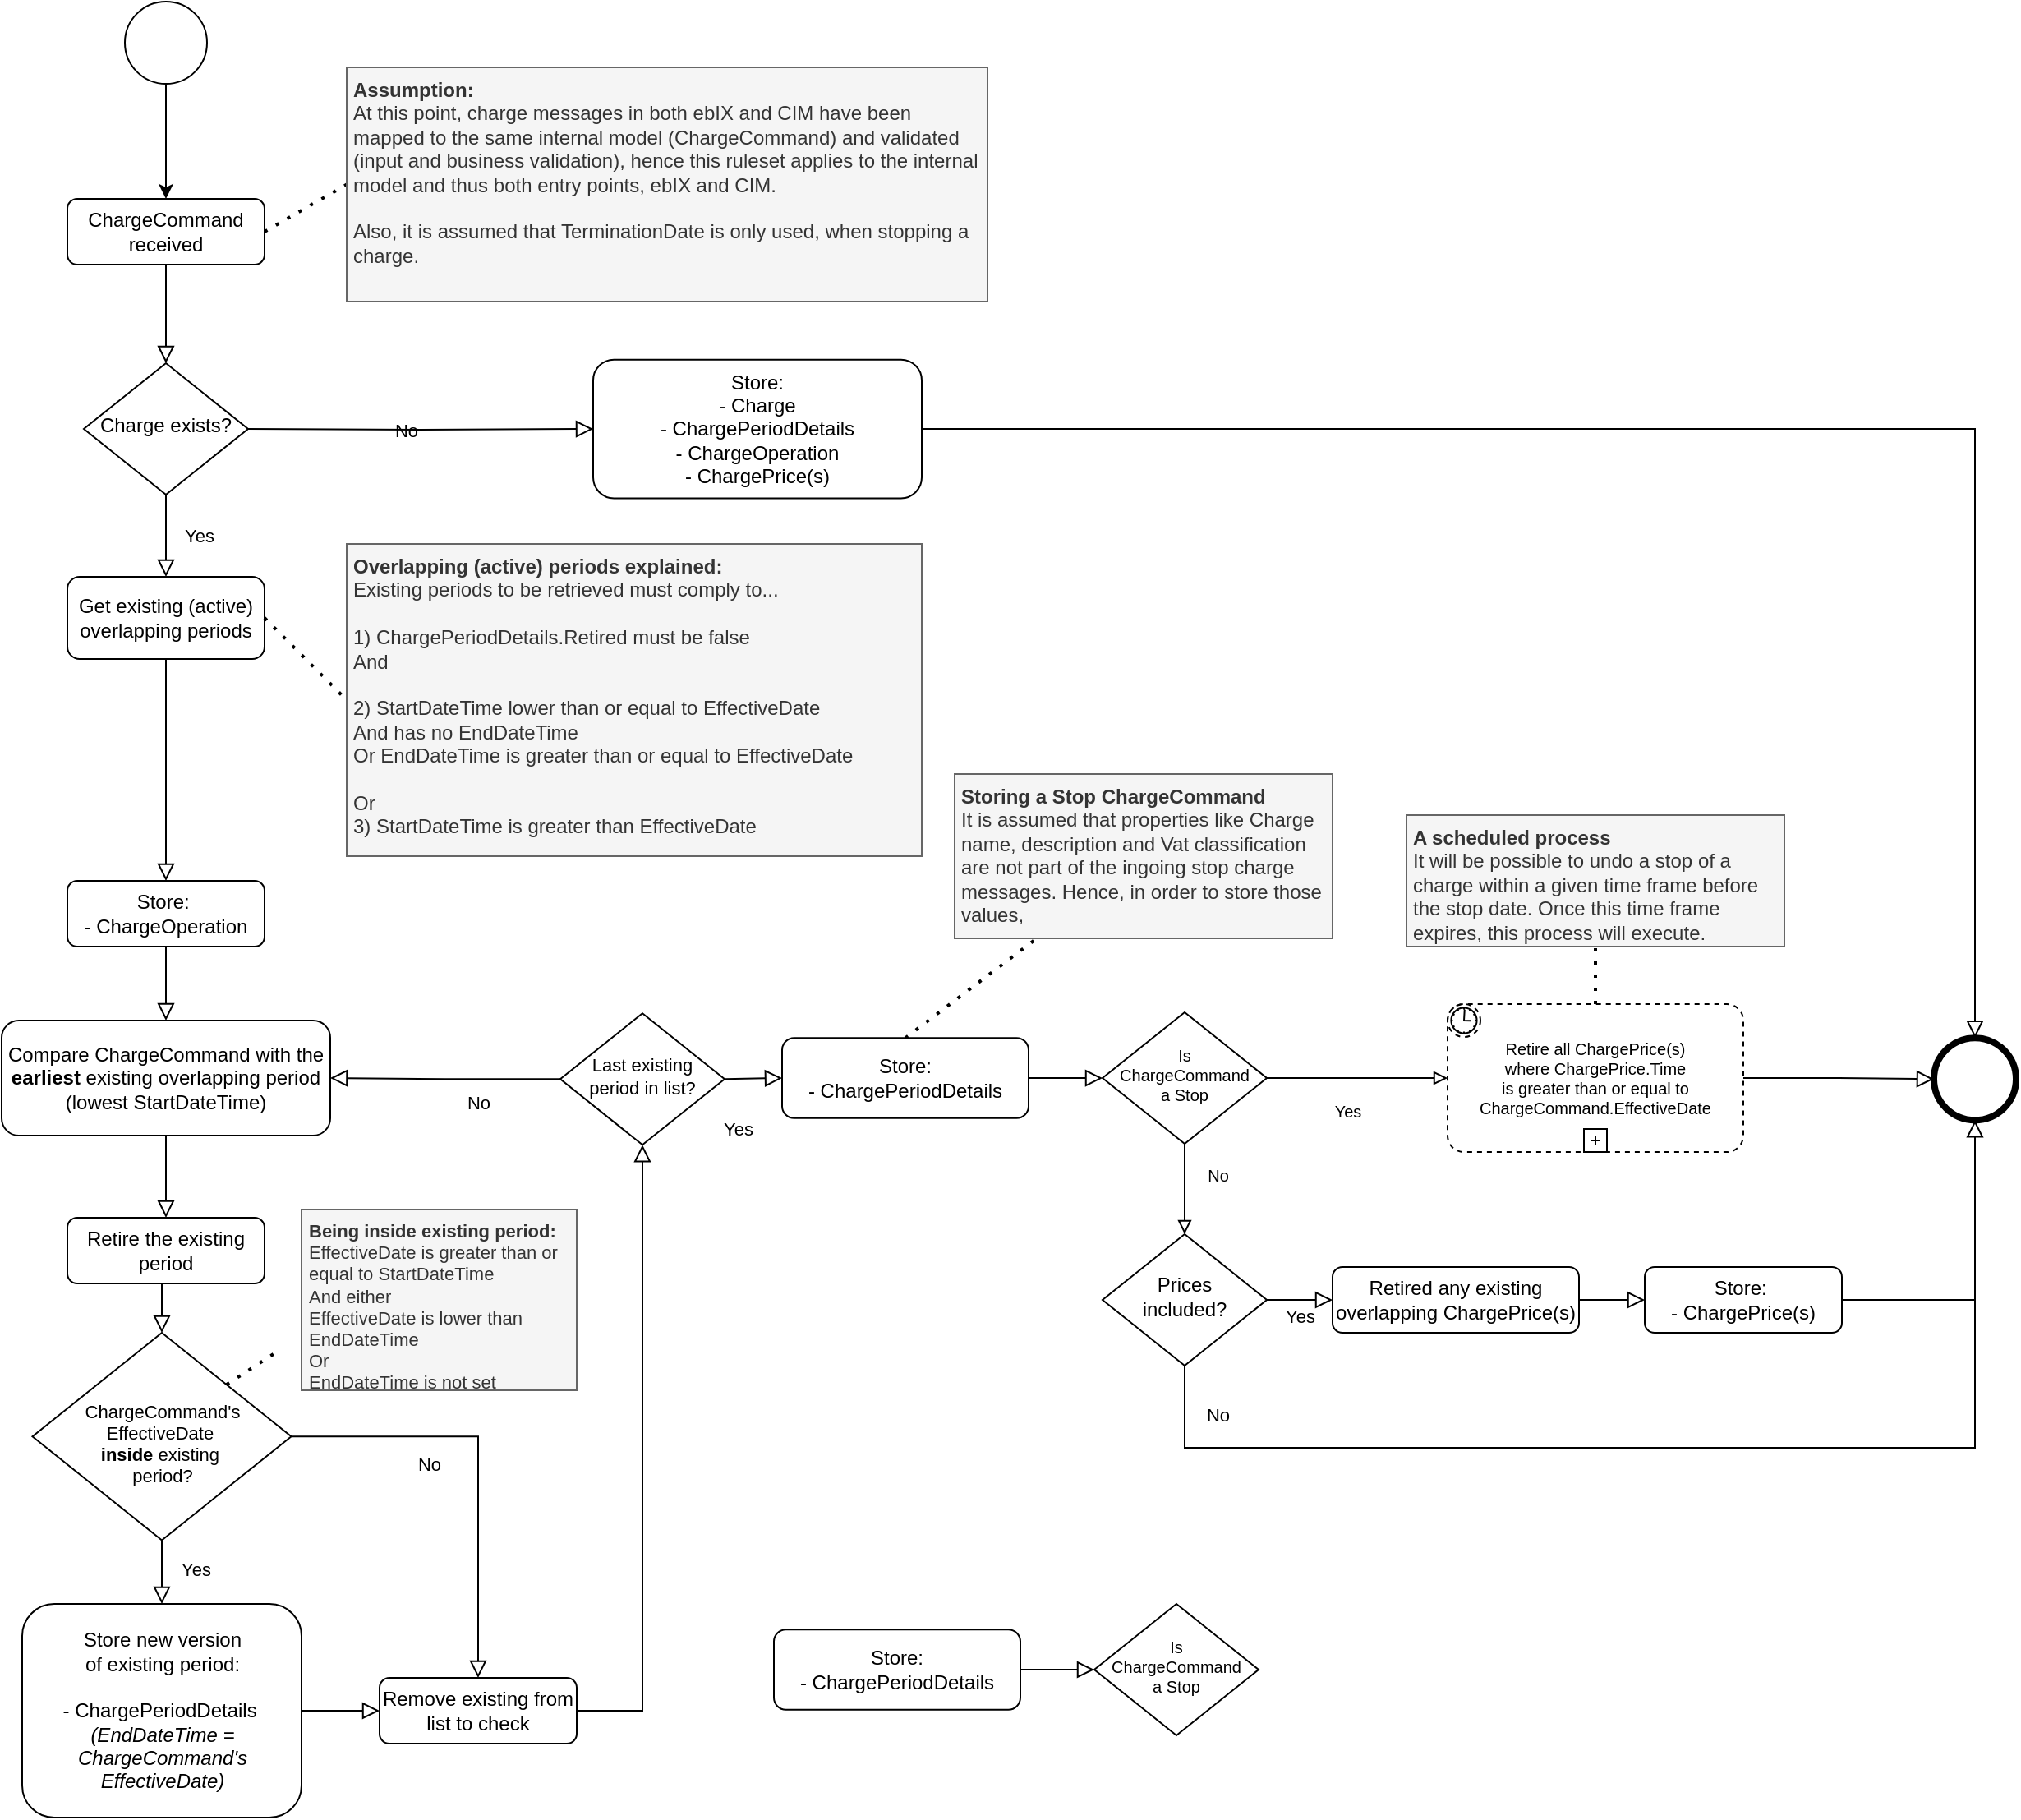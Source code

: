 <mxfile version="14.6.13" type="device"><diagram name="Ruleset" id="aTDmlHRYEX7bE9_bO80g"><mxGraphModel dx="1086" dy="806" grid="1" gridSize="10" guides="1" tooltips="1" connect="1" arrows="1" fold="1" page="1" pageScale="1" pageWidth="827" pageHeight="1169" math="0" shadow="0"><root><mxCell id="shvMQt2wjngiFg1QEDL--0"/><mxCell id="shvMQt2wjngiFg1QEDL--1" parent="shvMQt2wjngiFg1QEDL--0"/><mxCell id="shvMQt2wjngiFg1QEDL--2" value="" style="rounded=0;html=1;jettySize=auto;orthogonalLoop=1;fontSize=11;endArrow=block;endFill=0;endSize=8;strokeWidth=1;shadow=0;labelBackgroundColor=none;edgeStyle=orthogonalEdgeStyle;" parent="shvMQt2wjngiFg1QEDL--1" source="shvMQt2wjngiFg1QEDL--3" target="shvMQt2wjngiFg1QEDL--5" edge="1"><mxGeometry relative="1" as="geometry"/></mxCell><mxCell id="shvMQt2wjngiFg1QEDL--3" value="ChargeCommand&lt;br&gt;received" style="rounded=1;whiteSpace=wrap;html=1;fontSize=12;glass=0;strokeWidth=1;shadow=0;" parent="shvMQt2wjngiFg1QEDL--1" vertex="1"><mxGeometry x="80" y="170" width="120" height="40" as="geometry"/></mxCell><mxCell id="shvMQt2wjngiFg1QEDL--4" value="Yes" style="rounded=0;html=1;jettySize=auto;orthogonalLoop=1;fontSize=11;endArrow=block;endFill=0;endSize=8;strokeWidth=1;shadow=0;labelBackgroundColor=none;edgeStyle=orthogonalEdgeStyle;entryX=0.5;entryY=0;entryDx=0;entryDy=0;entryPerimeter=0;" parent="shvMQt2wjngiFg1QEDL--1" source="shvMQt2wjngiFg1QEDL--5" target="shvMQt2wjngiFg1QEDL--29" edge="1"><mxGeometry y="20" relative="1" as="geometry"><mxPoint as="offset"/><mxPoint x="140" y="400" as="targetPoint"/></mxGeometry></mxCell><mxCell id="shvMQt2wjngiFg1QEDL--5" value="Charge exists?" style="rhombus;whiteSpace=wrap;html=1;shadow=0;fontFamily=Helvetica;fontSize=12;align=center;strokeWidth=1;spacing=6;spacingTop=-4;" parent="shvMQt2wjngiFg1QEDL--1" vertex="1"><mxGeometry x="90" y="270" width="100" height="80" as="geometry"/></mxCell><mxCell id="shvMQt2wjngiFg1QEDL--9" value="" style="edgeStyle=orthogonalEdgeStyle;rounded=0;orthogonalLoop=1;jettySize=auto;html=1;" parent="shvMQt2wjngiFg1QEDL--1" source="shvMQt2wjngiFg1QEDL--10" target="shvMQt2wjngiFg1QEDL--3" edge="1"><mxGeometry relative="1" as="geometry"/></mxCell><mxCell id="shvMQt2wjngiFg1QEDL--10" value="" style="ellipse;whiteSpace=wrap;html=1;aspect=fixed;" parent="shvMQt2wjngiFg1QEDL--1" vertex="1"><mxGeometry x="115" y="50" width="50" height="50" as="geometry"/></mxCell><mxCell id="shvMQt2wjngiFg1QEDL--15" value="No" style="edgeStyle=orthogonalEdgeStyle;rounded=0;html=1;jettySize=auto;orthogonalLoop=1;fontSize=11;endArrow=block;endFill=0;endSize=8;strokeWidth=1;shadow=0;labelBackgroundColor=none;entryX=0;entryY=0.5;entryDx=0;entryDy=0;" parent="shvMQt2wjngiFg1QEDL--1" target="wn73D-RLNSkzq5rc3Wdc-18" edge="1"><mxGeometry y="10" relative="1" as="geometry"><mxPoint as="offset"/><mxPoint x="190" y="310" as="sourcePoint"/><mxPoint x="490" y="310.005" as="targetPoint"/></mxGeometry></mxCell><mxCell id="shvMQt2wjngiFg1QEDL--17" value="" style="ellipse;whiteSpace=wrap;html=1;aspect=fixed;strokeWidth=4;" parent="shvMQt2wjngiFg1QEDL--1" vertex="1"><mxGeometry x="1216" y="680.63" width="50" height="50" as="geometry"/></mxCell><mxCell id="shvMQt2wjngiFg1QEDL--21" value="" style="endArrow=none;dashed=1;html=1;dashPattern=1 3;strokeWidth=2;exitX=1;exitY=0.5;exitDx=0;exitDy=0;entryX=0;entryY=0.5;entryDx=0;entryDy=0;" parent="shvMQt2wjngiFg1QEDL--1" source="shvMQt2wjngiFg1QEDL--3" target="0ldkaYuPEn0-mHDtntOZ-0" edge="1"><mxGeometry width="50" height="50" relative="1" as="geometry"><mxPoint x="540" y="490" as="sourcePoint"/><mxPoint x="240" y="190" as="targetPoint"/></mxGeometry></mxCell><mxCell id="shvMQt2wjngiFg1QEDL--23" value="Remove existing from list to check" style="rounded=1;whiteSpace=wrap;html=1;fontSize=12;glass=0;strokeWidth=1;shadow=0;" parent="shvMQt2wjngiFg1QEDL--1" vertex="1"><mxGeometry x="270" y="1070" width="120" height="40" as="geometry"/></mxCell><mxCell id="shvMQt2wjngiFg1QEDL--28" value="Compare ChargeCommand with the &lt;b&gt;earliest &lt;/b&gt;existing overlapping period (lowest StartDateTime)" style="rounded=1;whiteSpace=wrap;html=1;fontSize=12;glass=0;strokeWidth=1;shadow=0;" parent="shvMQt2wjngiFg1QEDL--1" vertex="1"><mxGeometry x="40" y="670" width="200" height="70" as="geometry"/></mxCell><mxCell id="shvMQt2wjngiFg1QEDL--29" value="Get existing (active) overlapping periods" style="rounded=1;whiteSpace=wrap;html=1;fontSize=12;glass=0;strokeWidth=1;shadow=0;" parent="shvMQt2wjngiFg1QEDL--1" vertex="1"><mxGeometry x="80" y="400" width="120" height="50" as="geometry"/></mxCell><mxCell id="shvMQt2wjngiFg1QEDL--30" value="" style="rounded=0;html=1;jettySize=auto;orthogonalLoop=1;fontSize=11;endArrow=block;endFill=0;endSize=8;strokeWidth=1;shadow=0;labelBackgroundColor=none;edgeStyle=orthogonalEdgeStyle;exitX=0.5;exitY=1;exitDx=0;exitDy=0;entryX=0.5;entryY=0;entryDx=0;entryDy=0;" parent="shvMQt2wjngiFg1QEDL--1" source="shvMQt2wjngiFg1QEDL--29" target="VuEprpbZBXuSw6ltTNLs-4" edge="1"><mxGeometry y="20" relative="1" as="geometry"><mxPoint as="offset"/><mxPoint x="160" y="640" as="targetPoint"/><mxPoint x="150" y="590" as="sourcePoint"/></mxGeometry></mxCell><mxCell id="shvMQt2wjngiFg1QEDL--31" value="" style="rounded=0;html=1;jettySize=auto;orthogonalLoop=1;fontSize=11;endArrow=block;endFill=0;endSize=8;strokeWidth=1;shadow=0;labelBackgroundColor=none;edgeStyle=orthogonalEdgeStyle;exitX=0.5;exitY=1;exitDx=0;exitDy=0;entryX=0.5;entryY=0;entryDx=0;entryDy=0;" parent="shvMQt2wjngiFg1QEDL--1" source="shvMQt2wjngiFg1QEDL--28" target="VuEprpbZBXuSw6ltTNLs-3" edge="1"><mxGeometry y="20" relative="1" as="geometry"><mxPoint as="offset"/><mxPoint x="140" y="815" as="targetPoint"/><mxPoint x="150" y="755" as="sourcePoint"/></mxGeometry></mxCell><mxCell id="shvMQt2wjngiFg1QEDL--34" value="Last existing period in list?" style="rhombus;whiteSpace=wrap;html=1;shadow=0;fontFamily=Helvetica;fontSize=11;align=center;strokeWidth=1;spacing=6;spacingTop=-4;" parent="shvMQt2wjngiFg1QEDL--1" vertex="1"><mxGeometry x="380" y="665.63" width="100" height="80" as="geometry"/></mxCell><mxCell id="shvMQt2wjngiFg1QEDL--35" value="" style="edgeStyle=orthogonalEdgeStyle;rounded=0;html=1;jettySize=auto;orthogonalLoop=1;fontSize=11;endArrow=block;endFill=0;endSize=8;strokeWidth=1;shadow=0;labelBackgroundColor=none;entryX=0;entryY=0.5;entryDx=0;entryDy=0;exitX=1;exitY=0.5;exitDx=0;exitDy=0;" parent="shvMQt2wjngiFg1QEDL--1" source="VuEprpbZBXuSw6ltTNLs-0" target="shvMQt2wjngiFg1QEDL--23" edge="1"><mxGeometry y="10" relative="1" as="geometry"><mxPoint as="offset"/><mxPoint x="225" y="1085" as="sourcePoint"/><mxPoint x="500" y="1449" as="targetPoint"/></mxGeometry></mxCell><mxCell id="shvMQt2wjngiFg1QEDL--36" value="" style="edgeStyle=orthogonalEdgeStyle;rounded=0;html=1;jettySize=auto;orthogonalLoop=1;fontSize=11;endArrow=block;endFill=0;endSize=8;strokeWidth=1;shadow=0;labelBackgroundColor=none;entryX=0.5;entryY=1;entryDx=0;entryDy=0;exitX=1;exitY=0.5;exitDx=0;exitDy=0;" parent="shvMQt2wjngiFg1QEDL--1" source="shvMQt2wjngiFg1QEDL--23" target="shvMQt2wjngiFg1QEDL--34" edge="1"><mxGeometry x="0.143" y="-20" relative="1" as="geometry"><mxPoint as="offset"/><mxPoint x="340" y="1285" as="sourcePoint"/><mxPoint x="990" y="1270" as="targetPoint"/></mxGeometry></mxCell><mxCell id="shvMQt2wjngiFg1QEDL--41" value="Yes" style="edgeStyle=orthogonalEdgeStyle;rounded=0;html=1;jettySize=auto;orthogonalLoop=1;fontSize=11;endArrow=block;endFill=0;endSize=8;strokeWidth=1;shadow=0;labelBackgroundColor=none;exitX=0.5;exitY=1;exitDx=0;exitDy=0;entryX=0.5;entryY=0;entryDx=0;entryDy=0;" parent="shvMQt2wjngiFg1QEDL--1" source="shvMQt2wjngiFg1QEDL--48" target="VuEprpbZBXuSw6ltTNLs-0" edge="1"><mxGeometry x="-0.066" y="20" relative="1" as="geometry"><mxPoint as="offset"/><mxPoint x="140" y="995" as="sourcePoint"/><mxPoint x="140" y="1055" as="targetPoint"/></mxGeometry></mxCell><mxCell id="shvMQt2wjngiFg1QEDL--42" value="Yes" style="edgeStyle=orthogonalEdgeStyle;rounded=0;html=1;jettySize=auto;orthogonalLoop=1;fontSize=11;endArrow=block;endFill=0;endSize=8;strokeWidth=1;shadow=0;labelBackgroundColor=none;exitX=1;exitY=0.5;exitDx=0;exitDy=0;entryX=0;entryY=0.5;entryDx=0;entryDy=0;" parent="shvMQt2wjngiFg1QEDL--1" source="shvMQt2wjngiFg1QEDL--34" target="VuEprpbZBXuSw6ltTNLs-7" edge="1"><mxGeometry x="-0.601" y="-30" relative="1" as="geometry"><mxPoint as="offset"/><mxPoint x="410" y="1420" as="sourcePoint"/><mxPoint x="580" y="730" as="targetPoint"/><Array as="points"><mxPoint x="480" y="705"/><mxPoint x="480" y="705"/></Array></mxGeometry></mxCell><mxCell id="shvMQt2wjngiFg1QEDL--48" value="&lt;font style=&quot;font-size: 11px&quot;&gt;&lt;br&gt;ChargeCommand's&lt;br&gt;EffectiveDate&amp;nbsp;&lt;br&gt;&lt;b&gt;inside&amp;nbsp;&lt;/b&gt;existing&amp;nbsp;&lt;br&gt;period?&lt;/font&gt;" style="rhombus;whiteSpace=wrap;html=1;shadow=0;fontFamily=Helvetica;fontSize=10;align=center;strokeWidth=1;spacing=6;spacingTop=-4;" parent="shvMQt2wjngiFg1QEDL--1" vertex="1"><mxGeometry x="58.75" y="860" width="157.5" height="126.25" as="geometry"/></mxCell><mxCell id="shvMQt2wjngiFg1QEDL--50" value="No" style="rounded=0;html=1;jettySize=auto;orthogonalLoop=1;fontSize=11;endArrow=block;endFill=0;endSize=8;strokeWidth=1;shadow=0;labelBackgroundColor=none;edgeStyle=orthogonalEdgeStyle;exitX=1;exitY=0.5;exitDx=0;exitDy=0;entryX=0.5;entryY=0;entryDx=0;entryDy=0;" parent="shvMQt2wjngiFg1QEDL--1" source="shvMQt2wjngiFg1QEDL--48" target="shvMQt2wjngiFg1QEDL--23" edge="1"><mxGeometry x="-0.357" y="-17" relative="1" as="geometry"><mxPoint as="offset"/><mxPoint x="274" y="875" as="targetPoint"/><mxPoint x="150" y="855" as="sourcePoint"/></mxGeometry></mxCell><mxCell id="shvMQt2wjngiFg1QEDL--53" value="" style="rounded=0;html=1;jettySize=auto;orthogonalLoop=1;fontSize=11;endArrow=block;endFill=0;endSize=8;strokeWidth=1;shadow=0;labelBackgroundColor=none;edgeStyle=orthogonalEdgeStyle;exitX=0.5;exitY=1;exitDx=0;exitDy=0;entryX=0.5;entryY=0;entryDx=0;entryDy=0;" parent="shvMQt2wjngiFg1QEDL--1" source="VuEprpbZBXuSw6ltTNLs-3" target="shvMQt2wjngiFg1QEDL--48" edge="1"><mxGeometry y="20" relative="1" as="geometry"><mxPoint as="offset"/><mxPoint x="140" y="955" as="targetPoint"/><mxPoint x="150" y="855" as="sourcePoint"/></mxGeometry></mxCell><mxCell id="VuEprpbZBXuSw6ltTNLs-0" value="Store new version &lt;br&gt;of existing period:&lt;br&gt;&amp;nbsp;&lt;br&gt;- ChargePeriodDetails&amp;nbsp;&lt;br&gt;&lt;i&gt;(EndDateTime = ChargeCommand's EffectiveDate)&lt;/i&gt;" style="rounded=1;whiteSpace=wrap;html=1;fontSize=12;glass=0;strokeWidth=1;shadow=0;" parent="shvMQt2wjngiFg1QEDL--1" vertex="1"><mxGeometry x="52.5" y="1025" width="170" height="130" as="geometry"/></mxCell><mxCell id="VuEprpbZBXuSw6ltTNLs-3" value="Retire&lt;b&gt;&amp;nbsp;&lt;/b&gt;the existing period" style="rounded=1;whiteSpace=wrap;html=1;fontSize=12;glass=0;strokeWidth=1;shadow=0;" parent="shvMQt2wjngiFg1QEDL--1" vertex="1"><mxGeometry x="80" y="790" width="120" height="40" as="geometry"/></mxCell><mxCell id="VuEprpbZBXuSw6ltTNLs-4" value="Store:&amp;nbsp;&lt;br&gt;- ChargeOperation" style="rounded=1;whiteSpace=wrap;html=1;fontSize=12;glass=0;strokeWidth=1;shadow=0;" parent="shvMQt2wjngiFg1QEDL--1" vertex="1"><mxGeometry x="80" y="585" width="120" height="40" as="geometry"/></mxCell><mxCell id="VuEprpbZBXuSw6ltTNLs-5" value="" style="rounded=0;html=1;jettySize=auto;orthogonalLoop=1;fontSize=11;endArrow=block;endFill=0;endSize=8;strokeWidth=1;shadow=0;labelBackgroundColor=none;edgeStyle=orthogonalEdgeStyle;exitX=0.5;exitY=1;exitDx=0;exitDy=0;entryX=0.5;entryY=0;entryDx=0;entryDy=0;" parent="shvMQt2wjngiFg1QEDL--1" source="VuEprpbZBXuSw6ltTNLs-4" target="shvMQt2wjngiFg1QEDL--28" edge="1"><mxGeometry y="20" relative="1" as="geometry"><mxPoint as="offset"/><mxPoint x="140" y="805" as="targetPoint"/><mxPoint x="150" y="695" as="sourcePoint"/></mxGeometry></mxCell><mxCell id="VuEprpbZBXuSw6ltTNLs-7" value="Store:&lt;br&gt;- ChargePeriodDetails" style="rounded=1;whiteSpace=wrap;html=1;fontSize=12;glass=0;strokeWidth=1;shadow=0;" parent="shvMQt2wjngiFg1QEDL--1" vertex="1"><mxGeometry x="515" y="680.63" width="150" height="48.75" as="geometry"/></mxCell><mxCell id="VuEprpbZBXuSw6ltTNLs-8" value="No" style="rounded=0;html=1;jettySize=auto;orthogonalLoop=1;fontSize=11;endArrow=block;endFill=0;endSize=8;strokeWidth=1;shadow=0;labelBackgroundColor=none;edgeStyle=orthogonalEdgeStyle;exitX=0;exitY=0.5;exitDx=0;exitDy=0;entryX=1;entryY=0.5;entryDx=0;entryDy=0;" parent="shvMQt2wjngiFg1QEDL--1" source="shvMQt2wjngiFg1QEDL--34" target="shvMQt2wjngiFg1QEDL--28" edge="1"><mxGeometry x="-0.289" y="14" relative="1" as="geometry"><mxPoint as="offset"/><mxPoint x="150" y="825" as="targetPoint"/><mxPoint x="150" y="775" as="sourcePoint"/></mxGeometry></mxCell><mxCell id="0ldkaYuPEn0-mHDtntOZ-3" value="No" style="edgeStyle=orthogonalEdgeStyle;rounded=0;orthogonalLoop=1;jettySize=auto;html=1;exitX=0.5;exitY=1;exitDx=0;exitDy=0;endArrow=none;endFill=0;" parent="shvMQt2wjngiFg1QEDL--1" source="wn73D-RLNSkzq5rc3Wdc-2" edge="1"><mxGeometry x="-0.797" y="20" relative="1" as="geometry"><mxPoint x="1241" y="770" as="targetPoint"/><Array as="points"><mxPoint x="760" y="930"/><mxPoint x="1241" y="930"/></Array><mxPoint as="offset"/></mxGeometry></mxCell><mxCell id="wn73D-RLNSkzq5rc3Wdc-2" value="Prices &lt;br&gt;included?" style="rhombus;whiteSpace=wrap;html=1;shadow=0;fontFamily=Helvetica;fontSize=12;align=center;strokeWidth=1;spacing=6;spacingTop=-4;" parent="shvMQt2wjngiFg1QEDL--1" vertex="1"><mxGeometry x="710" y="800" width="100" height="80" as="geometry"/></mxCell><mxCell id="wn73D-RLNSkzq5rc3Wdc-3" value="Store:&amp;nbsp;&lt;br&gt;- ChargePrice(s)" style="rounded=1;whiteSpace=wrap;html=1;fontSize=12;glass=0;strokeWidth=1;shadow=0;" parent="shvMQt2wjngiFg1QEDL--1" vertex="1"><mxGeometry x="1040" y="820" width="120" height="40" as="geometry"/></mxCell><mxCell id="wn73D-RLNSkzq5rc3Wdc-4" value="Retired any existing overlapping ChargePrice(s)" style="rounded=1;whiteSpace=wrap;html=1;fontSize=12;glass=0;strokeWidth=1;shadow=0;" parent="shvMQt2wjngiFg1QEDL--1" vertex="1"><mxGeometry x="850" y="820" width="150" height="40" as="geometry"/></mxCell><mxCell id="wn73D-RLNSkzq5rc3Wdc-6" value="" style="rounded=0;html=1;jettySize=auto;orthogonalLoop=1;fontSize=11;endArrow=block;endFill=0;endSize=8;strokeWidth=1;shadow=0;labelBackgroundColor=none;edgeStyle=orthogonalEdgeStyle;exitX=1;exitY=0.5;exitDx=0;exitDy=0;entryX=0;entryY=0.5;entryDx=0;entryDy=0;" parent="shvMQt2wjngiFg1QEDL--1" source="VuEprpbZBXuSw6ltTNLs-7" target="0ldkaYuPEn0-mHDtntOZ-12" edge="1"><mxGeometry y="20" relative="1" as="geometry"><mxPoint as="offset"/><mxPoint x="700" y="730" as="targetPoint"/><mxPoint x="700" y="300" as="sourcePoint"/></mxGeometry></mxCell><mxCell id="wn73D-RLNSkzq5rc3Wdc-11" value="Yes" style="edgeStyle=orthogonalEdgeStyle;rounded=0;html=1;jettySize=auto;orthogonalLoop=1;fontSize=11;endArrow=block;endFill=0;endSize=8;strokeWidth=1;shadow=0;labelBackgroundColor=none;exitX=1;exitY=0.5;exitDx=0;exitDy=0;entryX=0;entryY=0.5;entryDx=0;entryDy=0;" parent="shvMQt2wjngiFg1QEDL--1" source="wn73D-RLNSkzq5rc3Wdc-2" target="wn73D-RLNSkzq5rc3Wdc-4" edge="1"><mxGeometry y="-10" relative="1" as="geometry"><mxPoint as="offset"/><mxPoint x="1018" y="469.99" as="sourcePoint"/><mxPoint x="1288" y="544.99" as="targetPoint"/></mxGeometry></mxCell><mxCell id="wn73D-RLNSkzq5rc3Wdc-12" style="edgeStyle=orthogonalEdgeStyle;rounded=0;orthogonalLoop=1;jettySize=auto;html=1;exitX=0.5;exitY=1;exitDx=0;exitDy=0;strokeColor=#000000;" parent="shvMQt2wjngiFg1QEDL--1" source="wn73D-RLNSkzq5rc3Wdc-4" target="wn73D-RLNSkzq5rc3Wdc-4" edge="1"><mxGeometry relative="1" as="geometry"/></mxCell><mxCell id="wn73D-RLNSkzq5rc3Wdc-14" value="" style="rounded=0;html=1;jettySize=auto;orthogonalLoop=1;fontSize=11;endArrow=block;endFill=0;endSize=8;strokeWidth=1;shadow=0;labelBackgroundColor=none;edgeStyle=orthogonalEdgeStyle;exitX=1;exitY=0.5;exitDx=0;exitDy=0;entryX=0;entryY=0.5;entryDx=0;entryDy=0;" parent="shvMQt2wjngiFg1QEDL--1" source="wn73D-RLNSkzq5rc3Wdc-4" target="wn73D-RLNSkzq5rc3Wdc-3" edge="1"><mxGeometry y="20" relative="1" as="geometry"><mxPoint as="offset"/><mxPoint x="1143" y="779.99" as="targetPoint"/><mxPoint x="1172.5" y="449.99" as="sourcePoint"/></mxGeometry></mxCell><mxCell id="wn73D-RLNSkzq5rc3Wdc-18" value="Store:&lt;br&gt;- Charge&lt;br&gt;- ChargePeriodDetails&lt;br&gt;- ChargeOperation&lt;br&gt;- ChargePrice(s)" style="rounded=1;whiteSpace=wrap;html=1;fontSize=12;glass=0;strokeWidth=1;shadow=0;" parent="shvMQt2wjngiFg1QEDL--1" vertex="1"><mxGeometry x="400" y="267.82" width="200" height="84.37" as="geometry"/></mxCell><mxCell id="wn73D-RLNSkzq5rc3Wdc-24" value="" style="rounded=0;html=1;jettySize=auto;orthogonalLoop=1;fontSize=11;endArrow=block;endFill=0;endSize=8;strokeWidth=1;shadow=0;labelBackgroundColor=none;edgeStyle=orthogonalEdgeStyle;exitX=1;exitY=0.5;exitDx=0;exitDy=0;entryX=0.5;entryY=1;entryDx=0;entryDy=0;" parent="shvMQt2wjngiFg1QEDL--1" source="wn73D-RLNSkzq5rc3Wdc-3" target="shvMQt2wjngiFg1QEDL--17" edge="1"><mxGeometry y="20" relative="1" as="geometry"><mxPoint as="offset"/><mxPoint x="1230" y="820" as="targetPoint"/><mxPoint x="1153" y="719.99" as="sourcePoint"/></mxGeometry></mxCell><mxCell id="wn73D-RLNSkzq5rc3Wdc-25" value="" style="edgeStyle=orthogonalEdgeStyle;rounded=0;html=1;jettySize=auto;orthogonalLoop=1;fontSize=11;endArrow=block;endFill=0;endSize=8;strokeWidth=1;shadow=0;labelBackgroundColor=none;exitX=1;exitY=0.5;exitDx=0;exitDy=0;entryX=0.5;entryY=0;entryDx=0;entryDy=0;" parent="shvMQt2wjngiFg1QEDL--1" source="wn73D-RLNSkzq5rc3Wdc-18" target="shvMQt2wjngiFg1QEDL--17" edge="1"><mxGeometry x="-0.489" y="20" relative="1" as="geometry"><mxPoint as="offset"/><mxPoint x="787" y="720" as="sourcePoint"/><mxPoint x="940" y="670" as="targetPoint"/><Array as="points"><mxPoint x="1241" y="310"/></Array></mxGeometry></mxCell><mxCell id="0ldkaYuPEn0-mHDtntOZ-0" value="&lt;b&gt;Assumption:&amp;nbsp;&lt;/b&gt;&lt;br&gt;At this point, charge messages in both ebIX and CIM have been mapped to the same internal model (ChargeCommand) and validated (input and business validation), hence this ruleset applies to the internal model and thus both entry points, ebIX and CIM.&lt;br&gt;&lt;br&gt;Also, it is assumed that TerminationDate is only used, when stopping a charge.&amp;nbsp;" style="text;html=1;strokeColor=#666666;fillColor=#f5f5f5;align=left;verticalAlign=top;whiteSpace=wrap;rounded=0;fontColor=#333333;perimeterSpacing=0;spacingTop=0;spacingLeft=2;spacingBottom=2;" parent="shvMQt2wjngiFg1QEDL--1" vertex="1"><mxGeometry x="250" y="90" width="390" height="142.5" as="geometry"/></mxCell><mxCell id="0ldkaYuPEn0-mHDtntOZ-1" value="" style="endArrow=none;dashed=1;html=1;dashPattern=1 3;strokeWidth=2;exitX=1;exitY=0.5;exitDx=0;exitDy=0;entryX=0;entryY=0.5;entryDx=0;entryDy=0;" parent="shvMQt2wjngiFg1QEDL--1" source="shvMQt2wjngiFg1QEDL--29" target="0ldkaYuPEn0-mHDtntOZ-2" edge="1"><mxGeometry width="50" height="50" relative="1" as="geometry"><mxPoint x="210" y="200" as="sourcePoint"/><mxPoint x="240" y="425" as="targetPoint"/></mxGeometry></mxCell><mxCell id="0ldkaYuPEn0-mHDtntOZ-2" value="&lt;b&gt;Overlapping (active) periods explained:&lt;/b&gt;&lt;br&gt;Existing periods to be retrieved must comply to...&lt;br&gt;&lt;br&gt;1) ChargePeriodDetails.Retired must be false&lt;br&gt;And&amp;nbsp;&lt;br&gt;&lt;br&gt;2) StartDateTime lower than or equal to EffectiveDate&lt;br&gt;And has no EndDateTime&lt;br&gt;Or EndDateTime is greater than or equal to EffectiveDate&lt;br&gt;&lt;br&gt;Or&lt;br&gt;3) StartDateTime is greater than EffectiveDate&lt;br&gt;&lt;div&gt;&lt;br&gt;&lt;/div&gt;" style="text;html=1;strokeColor=#666666;fillColor=#f5f5f5;align=left;verticalAlign=top;whiteSpace=wrap;rounded=0;fontColor=#333333;perimeterSpacing=0;spacingTop=0;spacingLeft=2;spacingBottom=2;" parent="shvMQt2wjngiFg1QEDL--1" vertex="1"><mxGeometry x="250" y="380" width="350" height="190" as="geometry"/></mxCell><mxCell id="0ldkaYuPEn0-mHDtntOZ-11" value="No" style="edgeStyle=orthogonalEdgeStyle;rounded=0;orthogonalLoop=1;jettySize=auto;html=1;entryX=0.5;entryY=0;entryDx=0;entryDy=0;fontSize=10;endArrow=block;endFill=0;exitX=0.5;exitY=1;exitDx=0;exitDy=0;" parent="shvMQt2wjngiFg1QEDL--1" source="0ldkaYuPEn0-mHDtntOZ-12" target="wn73D-RLNSkzq5rc3Wdc-2" edge="1"><mxGeometry x="-0.333" y="20" relative="1" as="geometry"><mxPoint x="766.5" y="785" as="sourcePoint"/><mxPoint as="offset"/></mxGeometry></mxCell><mxCell id="0ldkaYuPEn0-mHDtntOZ-15" value="Yes" style="edgeStyle=orthogonalEdgeStyle;rounded=0;orthogonalLoop=1;jettySize=auto;html=1;entryX=0;entryY=0.5;entryDx=0;entryDy=0;fontSize=10;endArrow=block;endFill=0;entryPerimeter=0;" parent="shvMQt2wjngiFg1QEDL--1" source="0ldkaYuPEn0-mHDtntOZ-12" target="0ldkaYuPEn0-mHDtntOZ-19" edge="1"><mxGeometry x="-0.096" y="-20" relative="1" as="geometry"><mxPoint x="860" y="729.995" as="targetPoint"/><mxPoint as="offset"/></mxGeometry></mxCell><mxCell id="0ldkaYuPEn0-mHDtntOZ-12" value="Is&lt;br style=&quot;font-size: 10px;&quot;&gt;ChargeCommand&lt;br style=&quot;font-size: 10px;&quot;&gt;a Stop" style="rhombus;whiteSpace=wrap;html=1;shadow=0;fontFamily=Helvetica;fontSize=10;align=center;strokeWidth=1;spacing=6;spacingTop=-4;" parent="shvMQt2wjngiFg1QEDL--1" vertex="1"><mxGeometry x="710" y="665.01" width="100" height="80" as="geometry"/></mxCell><mxCell id="0ldkaYuPEn0-mHDtntOZ-18" value="" style="rounded=0;html=1;jettySize=auto;orthogonalLoop=1;fontSize=11;endArrow=block;endFill=0;endSize=8;strokeWidth=1;shadow=0;labelBackgroundColor=none;edgeStyle=orthogonalEdgeStyle;exitX=1;exitY=0.5;exitDx=0;exitDy=0;entryX=0;entryY=0.5;entryDx=0;entryDy=0;exitPerimeter=0;" parent="shvMQt2wjngiFg1QEDL--1" source="0ldkaYuPEn0-mHDtntOZ-19" target="shvMQt2wjngiFg1QEDL--17" edge="1"><mxGeometry y="20" relative="1" as="geometry"><mxPoint as="offset"/><mxPoint x="1200" y="720" as="targetPoint"/><mxPoint x="1060" y="729.995" as="sourcePoint"/></mxGeometry></mxCell><mxCell id="0ldkaYuPEn0-mHDtntOZ-19" value="Retire all ChargePrice(s) &#10;where ChargePrice.Time&#10;is greater than or equal to &#10;ChargeCommand.EffectiveDate" style="points=[[0.25,0,0],[0.5,0,0],[0.75,0,0],[1,0.25,0],[1,0.5,0],[1,0.75,0],[0.75,1,0],[0.5,1,0],[0.25,1,0],[0,0.75,0],[0,0.5,0],[0,0.25,0]];shape=mxgraph.bpmn.task;rectStyle=rounded;size=10;taskMarker=abstract;bpmnShapeType=subprocess;isLoopSub=1;outline=eventNonint;symbol=timer;fontSize=10;" parent="shvMQt2wjngiFg1QEDL--1" vertex="1"><mxGeometry x="920" y="660" width="180" height="90" as="geometry"/></mxCell><mxCell id="0ldkaYuPEn0-mHDtntOZ-20" value="" style="endArrow=none;dashed=1;html=1;dashPattern=1 3;strokeWidth=2;exitX=0.5;exitY=0;exitDx=0;exitDy=0;exitPerimeter=0;entryX=0.5;entryY=1;entryDx=0;entryDy=0;" parent="shvMQt2wjngiFg1QEDL--1" source="0ldkaYuPEn0-mHDtntOZ-19" target="0ldkaYuPEn0-mHDtntOZ-21" edge="1"><mxGeometry width="50" height="50" relative="1" as="geometry"><mxPoint x="210" y="435" as="sourcePoint"/><mxPoint x="1010" y="640" as="targetPoint"/></mxGeometry></mxCell><mxCell id="0ldkaYuPEn0-mHDtntOZ-21" value="&lt;b&gt;A scheduled process&lt;/b&gt;&lt;br&gt;It will be possible to undo a stop of a charge within a given time frame before the stop date. Once this time frame expires, this process will execute." style="text;html=1;align=left;verticalAlign=top;whiteSpace=wrap;rounded=0;perimeterSpacing=0;spacingTop=0;spacingLeft=2;spacingBottom=2;fillColor=#f5f5f5;strokeColor=#666666;fontColor=#333333;" parent="shvMQt2wjngiFg1QEDL--1" vertex="1"><mxGeometry x="895" y="545" width="230" height="80" as="geometry"/></mxCell><mxCell id="0ldkaYuPEn0-mHDtntOZ-24" value="" style="endArrow=none;dashed=1;html=1;dashPattern=1 3;strokeWidth=2;exitX=1;exitY=0;exitDx=0;exitDy=0;" parent="shvMQt2wjngiFg1QEDL--1" source="shvMQt2wjngiFg1QEDL--48" edge="1"><mxGeometry width="50" height="50" relative="1" as="geometry"><mxPoint x="210" y="435" as="sourcePoint"/><mxPoint x="210" y="870" as="targetPoint"/></mxGeometry></mxCell><mxCell id="0ldkaYuPEn0-mHDtntOZ-25" value="&lt;b style=&quot;font-size: 11px&quot;&gt;Being inside existing period:&lt;/b&gt;&lt;br style=&quot;font-size: 11px&quot;&gt;EffectiveDate is greater than or equal to StartDateTime&lt;br style=&quot;font-size: 11px&quot;&gt;And either&lt;br style=&quot;font-size: 11px&quot;&gt;EffectiveDate is lower than EndDateTime&lt;br style=&quot;font-size: 11px&quot;&gt;Or &lt;br&gt;EndDateTime is not set&lt;br style=&quot;font-size: 11px&quot;&gt;&lt;div style=&quot;font-size: 11px&quot;&gt;&lt;br style=&quot;font-size: 11px&quot;&gt;&lt;/div&gt;" style="text;html=1;strokeColor=#666666;fillColor=#f5f5f5;align=left;verticalAlign=top;whiteSpace=wrap;rounded=0;fontColor=#333333;perimeterSpacing=0;spacingTop=0;spacingLeft=2;spacingBottom=2;fontSize=11;" parent="shvMQt2wjngiFg1QEDL--1" vertex="1"><mxGeometry x="222.5" y="785" width="167.5" height="110" as="geometry"/></mxCell><mxCell id="KI_699n-9igVfzPUrjje-0" value="Store:&lt;br&gt;- ChargePeriodDetails" style="rounded=1;whiteSpace=wrap;html=1;fontSize=12;glass=0;strokeWidth=1;shadow=0;" vertex="1" parent="shvMQt2wjngiFg1QEDL--1"><mxGeometry x="510" y="1040.62" width="150" height="48.75" as="geometry"/></mxCell><mxCell id="KI_699n-9igVfzPUrjje-1" value="" style="rounded=0;html=1;jettySize=auto;orthogonalLoop=1;fontSize=11;endArrow=block;endFill=0;endSize=8;strokeWidth=1;shadow=0;labelBackgroundColor=none;edgeStyle=orthogonalEdgeStyle;exitX=1;exitY=0.5;exitDx=0;exitDy=0;entryX=0;entryY=0.5;entryDx=0;entryDy=0;" edge="1" parent="shvMQt2wjngiFg1QEDL--1" source="KI_699n-9igVfzPUrjje-0" target="KI_699n-9igVfzPUrjje-2"><mxGeometry y="20" relative="1" as="geometry"><mxPoint as="offset"/><mxPoint x="695" y="1089.99" as="targetPoint"/><mxPoint x="695" y="659.99" as="sourcePoint"/></mxGeometry></mxCell><mxCell id="KI_699n-9igVfzPUrjje-2" value="Is&lt;br style=&quot;font-size: 10px;&quot;&gt;ChargeCommand&lt;br style=&quot;font-size: 10px;&quot;&gt;a Stop" style="rhombus;whiteSpace=wrap;html=1;shadow=0;fontFamily=Helvetica;fontSize=10;align=center;strokeWidth=1;spacing=6;spacingTop=-4;" vertex="1" parent="shvMQt2wjngiFg1QEDL--1"><mxGeometry x="705" y="1025" width="100" height="80" as="geometry"/></mxCell><mxCell id="KI_699n-9igVfzPUrjje-3" value="" style="endArrow=none;dashed=1;html=1;dashPattern=1 3;strokeWidth=2;exitX=0.5;exitY=0;exitDx=0;exitDy=0;" edge="1" parent="shvMQt2wjngiFg1QEDL--1" source="VuEprpbZBXuSw6ltTNLs-7"><mxGeometry width="50" height="50" relative="1" as="geometry"><mxPoint x="1020" y="670" as="sourcePoint"/><mxPoint x="670" y="620" as="targetPoint"/></mxGeometry></mxCell><mxCell id="KI_699n-9igVfzPUrjje-4" value="&lt;b&gt;Storing a Stop ChargeCommand&amp;nbsp;&lt;/b&gt;&lt;br&gt;It is assumed that properties like Charge name, description and Vat classification are not part of the ingoing stop charge messages. Hence, in order to store those values,&amp;nbsp;" style="text;html=1;align=left;verticalAlign=top;whiteSpace=wrap;rounded=0;perimeterSpacing=0;spacingTop=0;spacingLeft=2;spacingBottom=2;fillColor=#f5f5f5;strokeColor=#666666;fontColor=#333333;" vertex="1" parent="shvMQt2wjngiFg1QEDL--1"><mxGeometry x="620" y="520" width="230" height="100" as="geometry"/></mxCell></root></mxGraphModel></diagram></mxfile>